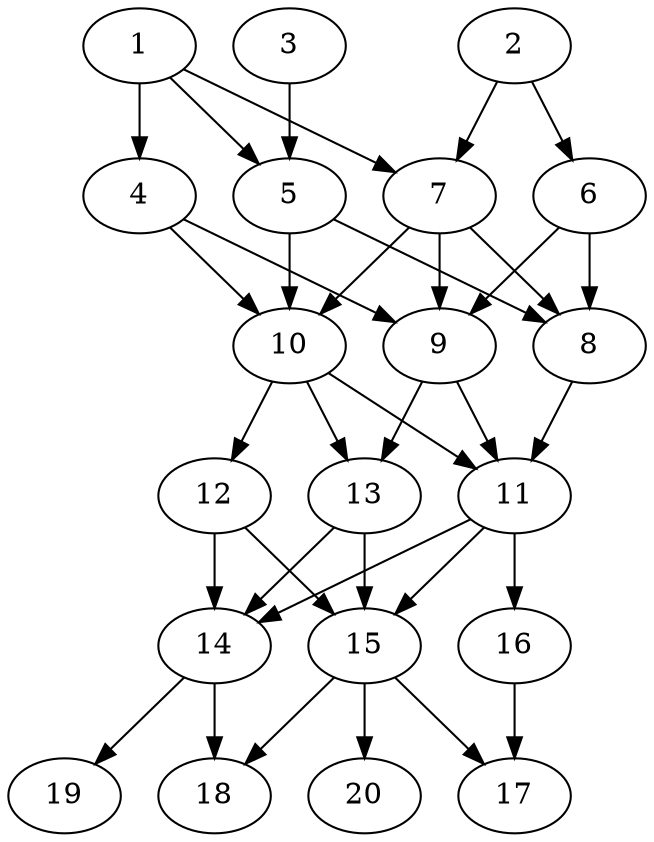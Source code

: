 // DAG automatically generated by daggen at Tue Jul 23 14:31:37 2019
// ./daggen --dot -n 20 --ccr 0.4 --fat 0.5 --regular 0.5 --density 0.8 --mindata 5242880 --maxdata 52428800 
digraph G {
  1 [size="129395200", alpha="0.14", expect_size="51758080"] 
  1 -> 4 [size ="51758080"]
  1 -> 5 [size ="51758080"]
  1 -> 7 [size ="51758080"]
  2 [size="106759680", alpha="0.00", expect_size="42703872"] 
  2 -> 6 [size ="42703872"]
  2 -> 7 [size ="42703872"]
  3 [size="52574720", alpha="0.01", expect_size="21029888"] 
  3 -> 5 [size ="21029888"]
  4 [size="78289920", alpha="0.17", expect_size="31315968"] 
  4 -> 9 [size ="31315968"]
  4 -> 10 [size ="31315968"]
  5 [size="114780160", alpha="0.02", expect_size="45912064"] 
  5 -> 8 [size ="45912064"]
  5 -> 10 [size ="45912064"]
  6 [size="54338560", alpha="0.18", expect_size="21735424"] 
  6 -> 8 [size ="21735424"]
  6 -> 9 [size ="21735424"]
  7 [size="81896960", alpha="0.13", expect_size="32758784"] 
  7 -> 8 [size ="32758784"]
  7 -> 9 [size ="32758784"]
  7 -> 10 [size ="32758784"]
  8 [size="125376000", alpha="0.09", expect_size="50150400"] 
  8 -> 11 [size ="50150400"]
  9 [size="92700160", alpha="0.02", expect_size="37080064"] 
  9 -> 11 [size ="37080064"]
  9 -> 13 [size ="37080064"]
  10 [size="27202560", alpha="0.12", expect_size="10881024"] 
  10 -> 11 [size ="10881024"]
  10 -> 12 [size ="10881024"]
  10 -> 13 [size ="10881024"]
  11 [size="88611840", alpha="0.01", expect_size="35444736"] 
  11 -> 14 [size ="35444736"]
  11 -> 15 [size ="35444736"]
  11 -> 16 [size ="35444736"]
  12 [size="51540480", alpha="0.08", expect_size="20616192"] 
  12 -> 14 [size ="20616192"]
  12 -> 15 [size ="20616192"]
  13 [size="52638720", alpha="0.07", expect_size="21055488"] 
  13 -> 14 [size ="21055488"]
  13 -> 15 [size ="21055488"]
  14 [size="59793920", alpha="0.04", expect_size="23917568"] 
  14 -> 18 [size ="23917568"]
  14 -> 19 [size ="23917568"]
  15 [size="42263040", alpha="0.12", expect_size="16905216"] 
  15 -> 17 [size ="16905216"]
  15 -> 18 [size ="16905216"]
  15 -> 20 [size ="16905216"]
  16 [size="56240640", alpha="0.01", expect_size="22496256"] 
  16 -> 17 [size ="22496256"]
  17 [size="42792960", alpha="0.01", expect_size="17117184"] 
  18 [size="120378880", alpha="0.20", expect_size="48151552"] 
  19 [size="55872000", alpha="0.04", expect_size="22348800"] 
  20 [size="70356480", alpha="0.14", expect_size="28142592"] 
}
